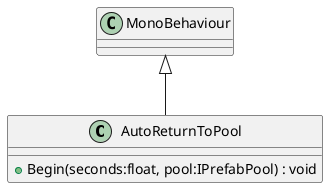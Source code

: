 @startuml
class AutoReturnToPool {
    + Begin(seconds:float, pool:IPrefabPool) : void
}
MonoBehaviour <|-- AutoReturnToPool
@enduml
